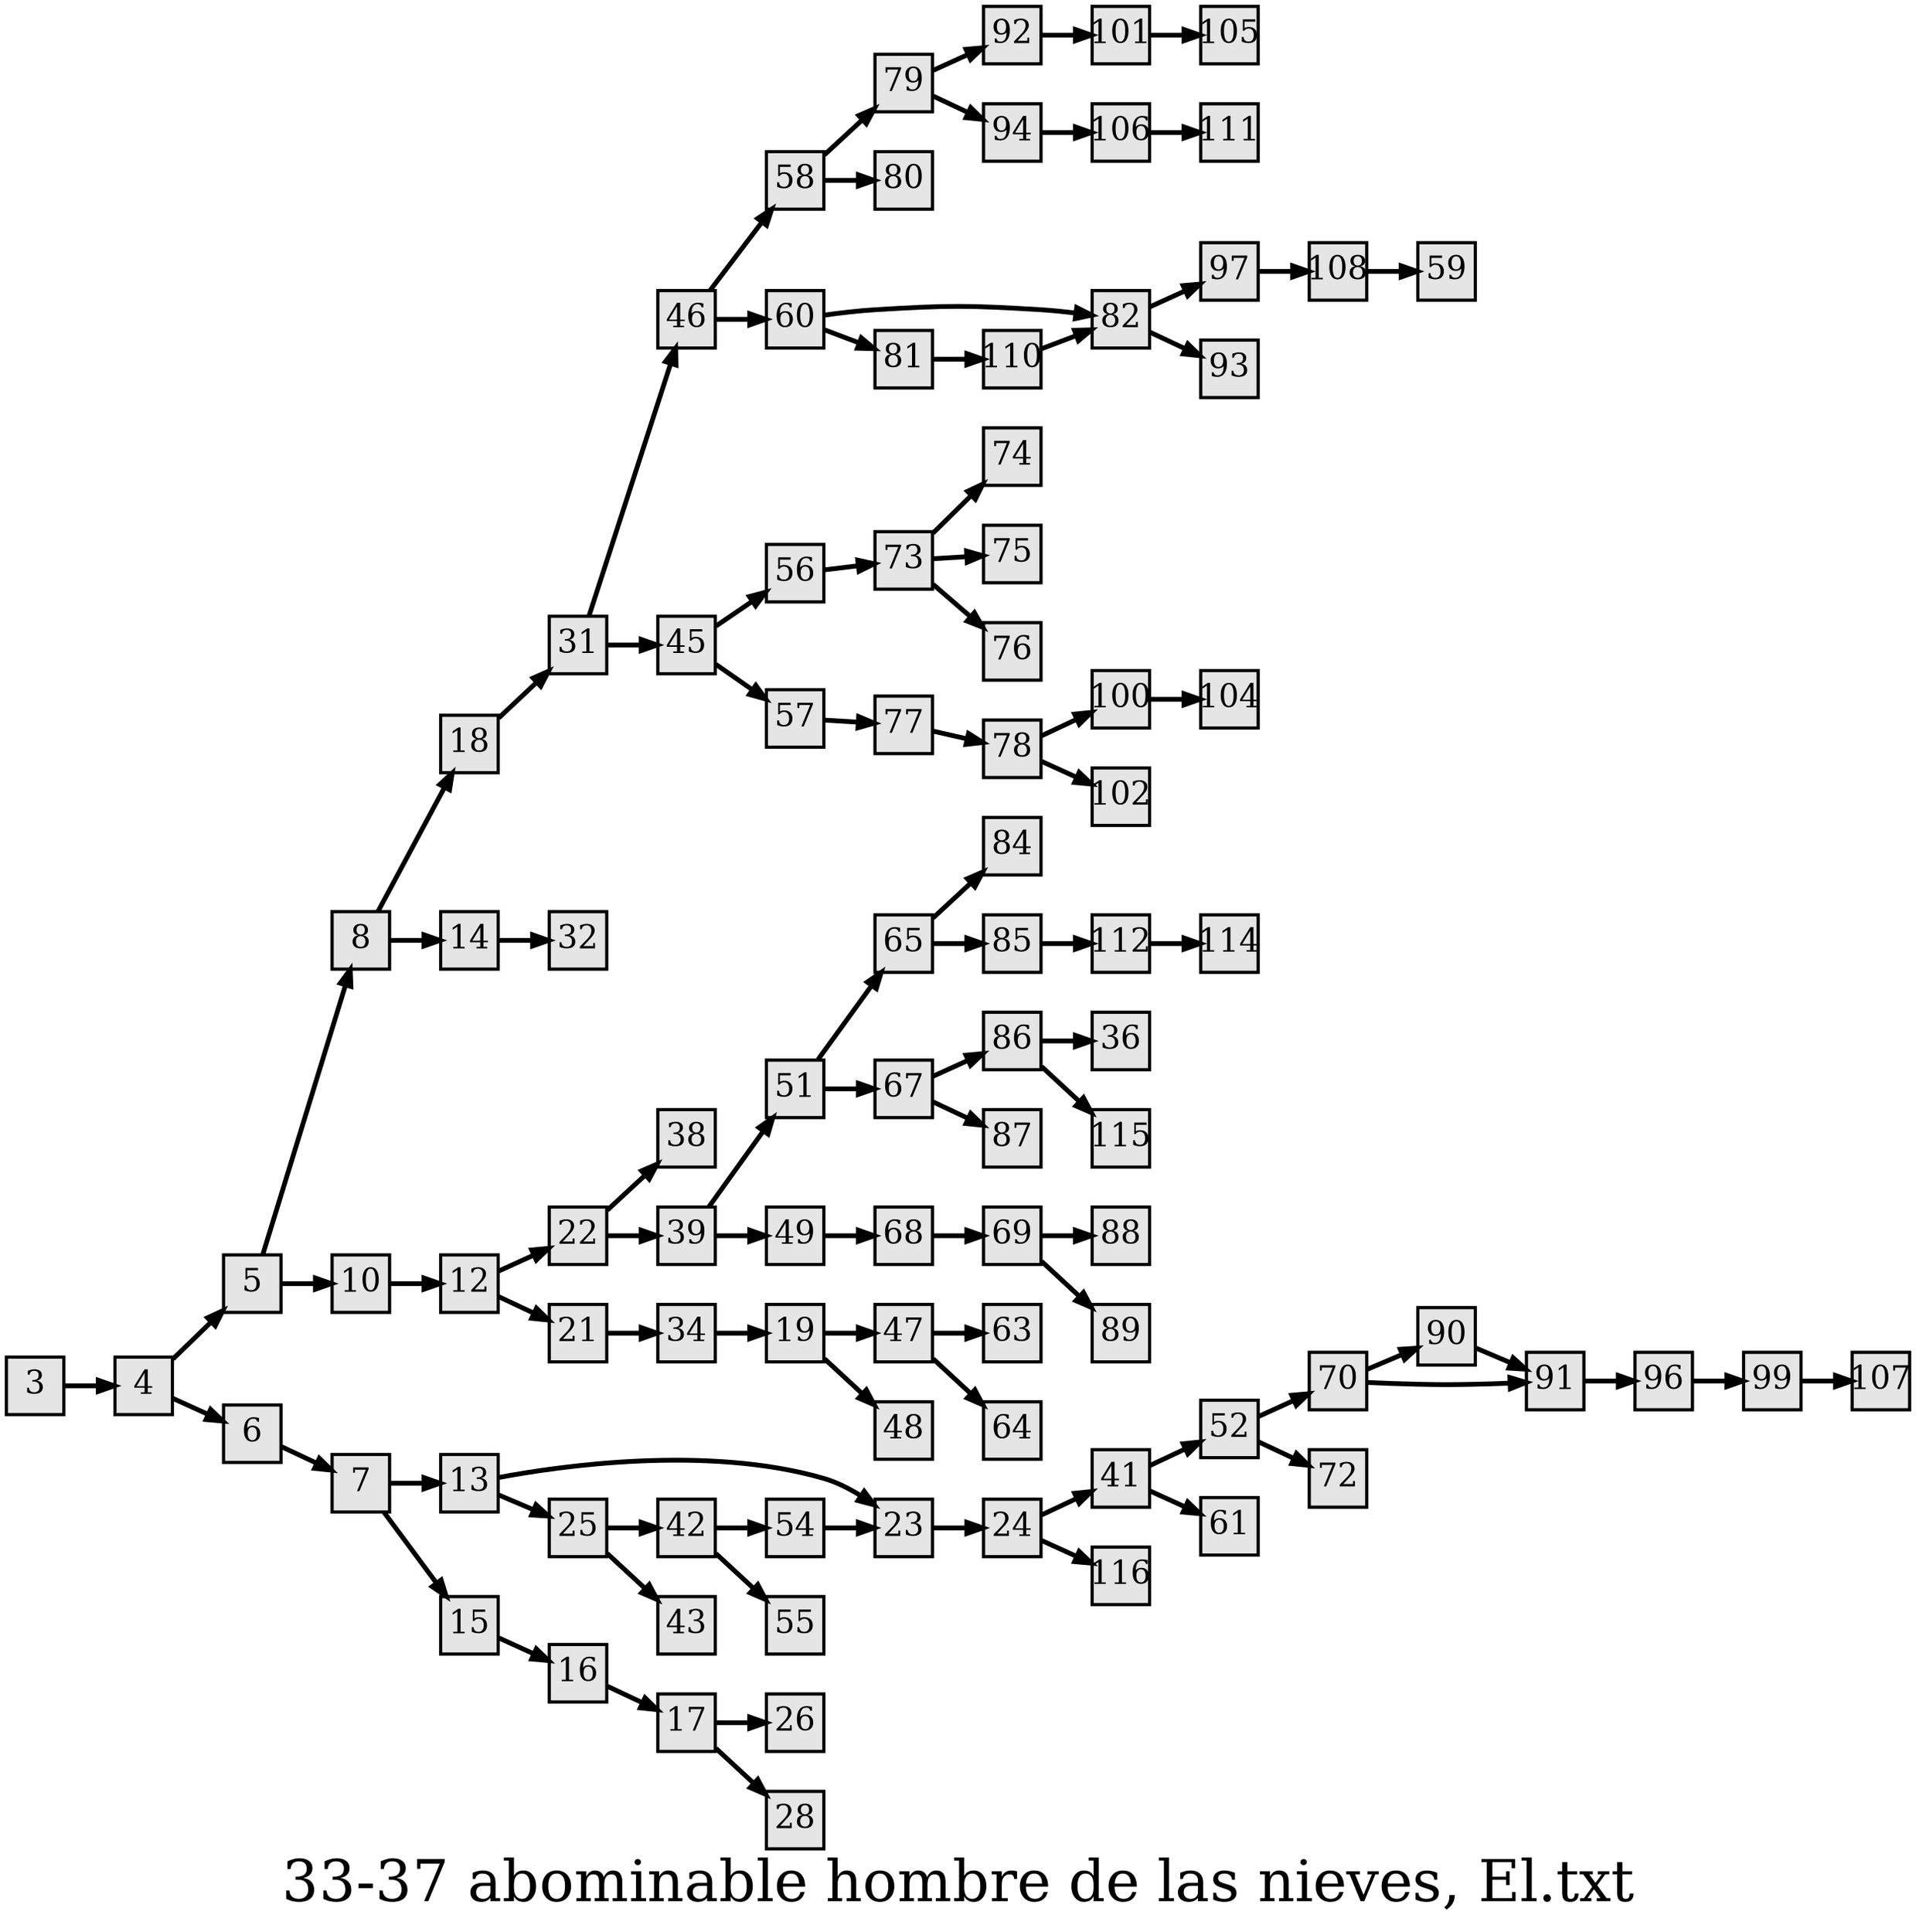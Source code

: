 digraph g{
  graph [ label="33-37 abominable hombre de las nieves, El.txt" rankdir=LR, ordering=out, fontsize=36, nodesep="0.35", ranksep="0.45"];
  node  [shape=rect, penwidth=2, fontsize=20, style=filled, fillcolor=grey90, margin="0,0", labelfloat=true, regular=true, fixedsize=true];
  edge  [labelfloat=true, penwidth=3, fontsize=12];
  3 -> 4;
  4 -> 5;
  4 -> 6;
  5 -> 8;
  5 -> 10;
  6 -> 7;
  7 -> 13;
  7 -> 15;
  8 -> 18;
  8 -> 14;
  10 -> 12;
  12 -> 22;
  12 -> 21;
  13 -> 23;
  13 -> 25;
  14 -> 32;
  15 -> 16;
  16 -> 17;
  17 -> 26;
  17 -> 28;
  18 -> 31;
  19 -> 47;
  19 -> 48;
  21 -> 34;
  22 -> 38;
  22 -> 39;
  23 -> 24;
  24 -> 41;
  24 -> 116;
  25 -> 42;
  25 -> 43;
  31 -> 46;
  31 -> 45;
  34 -> 19;
  39 -> 51;
  39 -> 49;
  41 -> 52;
  41 -> 61;
  42 -> 54;
  42 -> 55;
  45 -> 56;
  45 -> 57;
  46 -> 58;
  46 -> 60;
  47 -> 63;
  47 -> 64;
  49 -> 68;
  51 -> 65;
  51 -> 67;
  52 -> 70;
  52 -> 72;
  54 -> 23;
  56 -> 73;
  57 -> 77;
  58 -> 79;
  58 -> 80;
  60 -> 82;
  60 -> 81;
  65 -> 84;
  65 -> 85;
  67 -> 86;
  67 -> 87;
  68 -> 69;
  69 -> 88;
  69 -> 89;
  70 -> 90;
  70 -> 91;
  73 -> 74;
  73 -> 75;
  73 -> 76;
  77 -> 78;
  78 -> 100;
  78 -> 102;
  79 -> 92;
  79 -> 94;
  81 -> 110;
  82 -> 97;
  82 -> 93;
  85 -> 112;
  86 -> 36;
  86 -> 115;
  90 -> 91;
  91 -> 96;
  92 -> 101;
  94 -> 106;
  96 -> 99;
  97 -> 108;
  99 -> 107;
  100 -> 104;
  101 -> 105;
  106 -> 111;
  108 -> 59;
  110 -> 82;
  112 -> 114;
}

